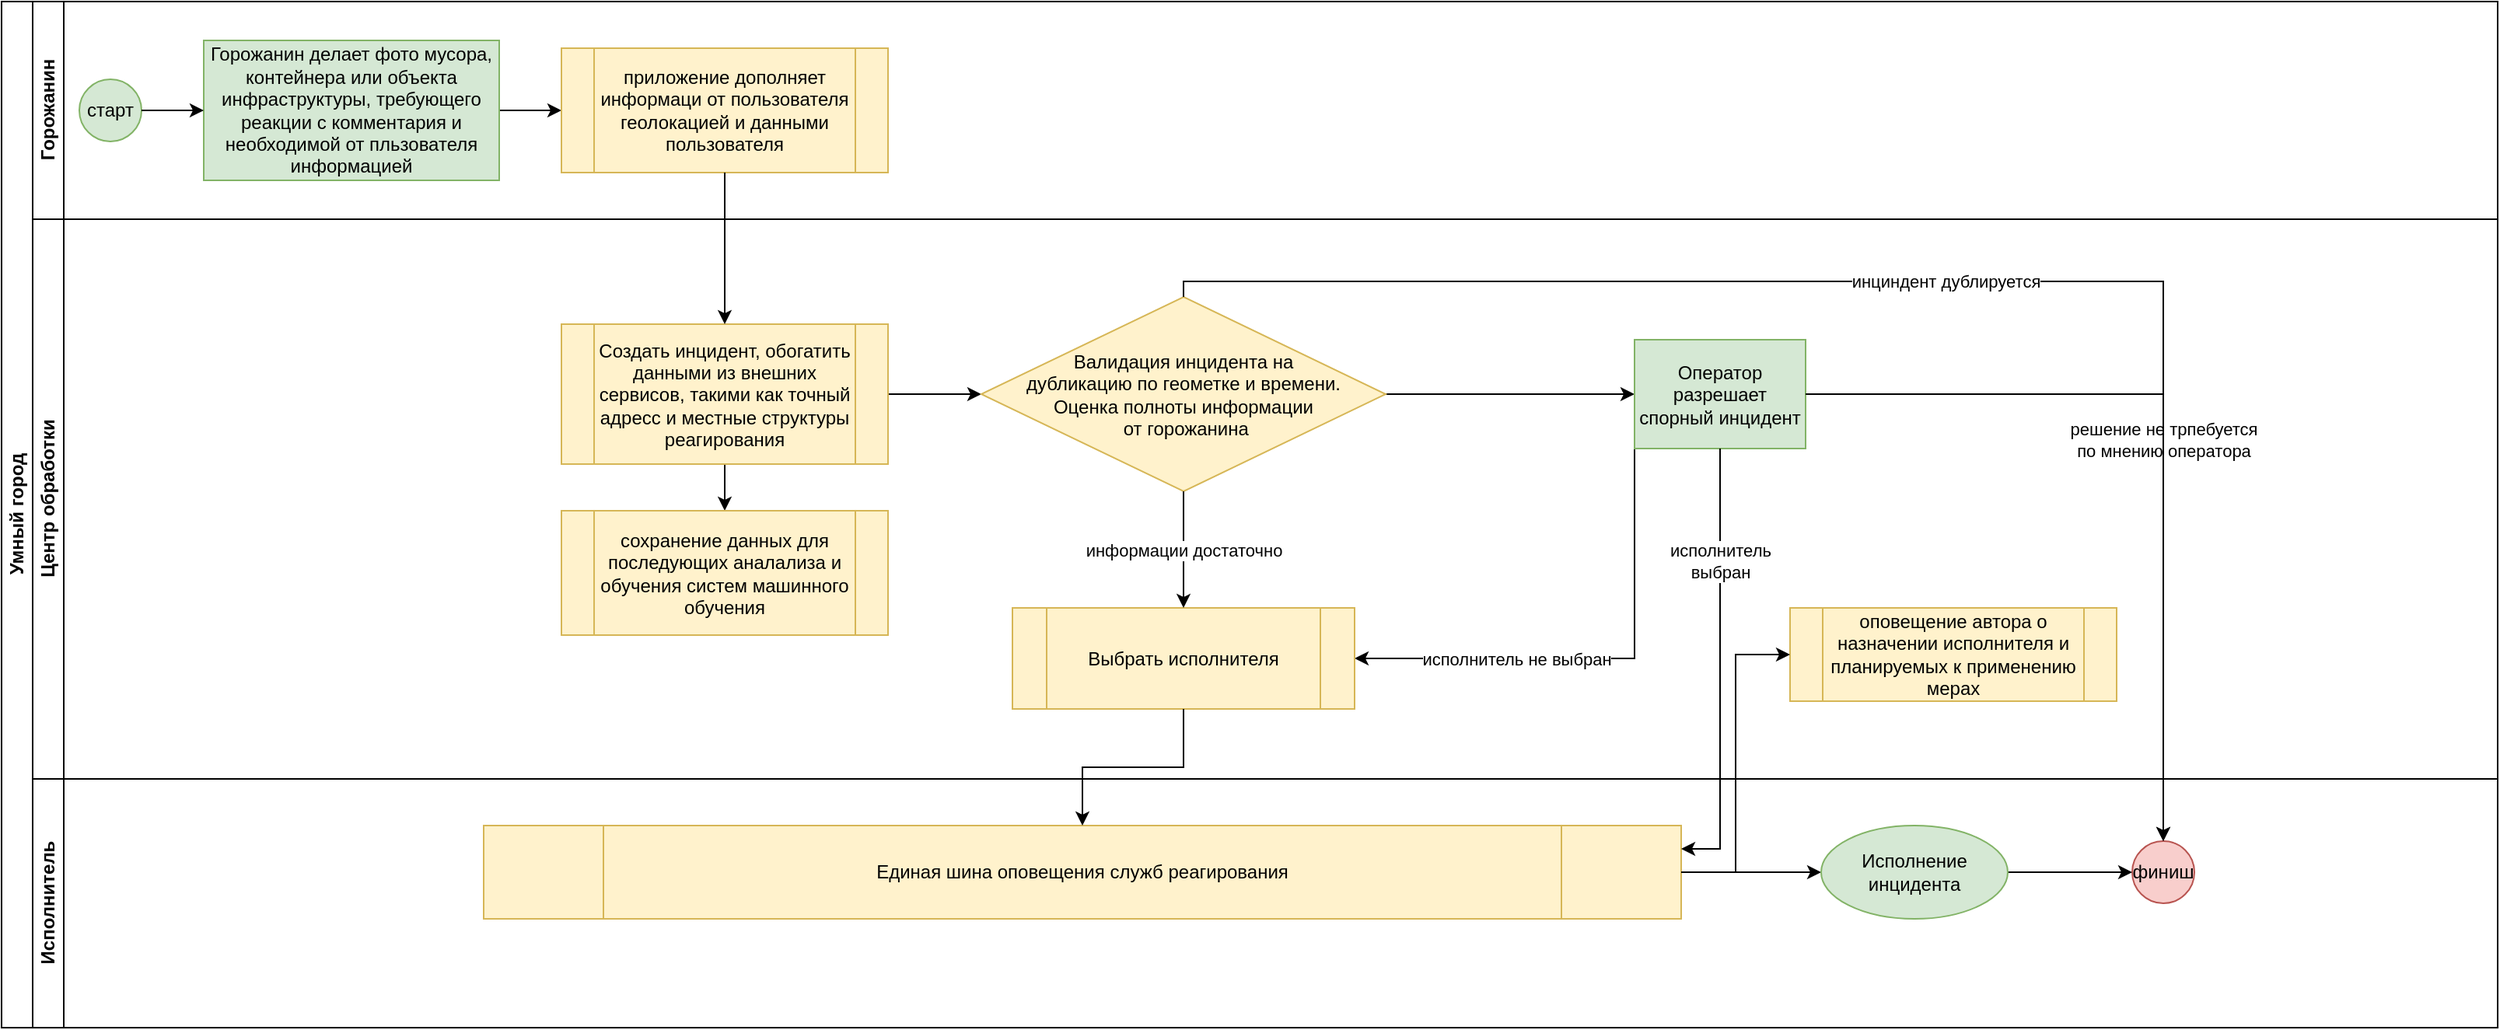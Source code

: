 <mxfile version="18.0.1" type="device" pages="2"><diagram id="prtHgNgQTEPvFCAcTncT" name="user responsibility diagram"><mxGraphModel dx="1426" dy="905" grid="1" gridSize="10" guides="1" tooltips="1" connect="1" arrows="1" fold="1" page="1" pageScale="1" pageWidth="827" pageHeight="1169" math="0" shadow="0"><root><mxCell id="0"/><mxCell id="1" parent="0"/><mxCell id="dNxyNK7c78bLwvsdeMH5-19" value="Умный город" style="swimlane;html=1;childLayout=stackLayout;resizeParent=1;resizeParentMax=0;horizontal=0;startSize=20;horizontalStack=0;" parent="1" vertex="1"><mxGeometry x="20" y="30" width="1605" height="660" as="geometry"/></mxCell><mxCell id="dNxyNK7c78bLwvsdeMH5-20" value="Горожанин" style="swimlane;html=1;startSize=20;horizontal=0;" parent="dNxyNK7c78bLwvsdeMH5-19" vertex="1"><mxGeometry x="20" width="1585" height="140" as="geometry"/></mxCell><mxCell id="dNxyNK7c78bLwvsdeMH5-23" value="старт" style="ellipse;whiteSpace=wrap;html=1;fillColor=#d5e8d4;strokeColor=#82b366;fontColor=#000000;" parent="dNxyNK7c78bLwvsdeMH5-20" vertex="1"><mxGeometry x="30" y="50" width="40" height="40" as="geometry"/></mxCell><mxCell id="9_nfN8UWUtA4xgu3yGWQ-7" value="" style="edgeStyle=orthogonalEdgeStyle;rounded=0;orthogonalLoop=1;jettySize=auto;html=1;" parent="dNxyNK7c78bLwvsdeMH5-20" source="9_nfN8UWUtA4xgu3yGWQ-4" target="9_nfN8UWUtA4xgu3yGWQ-6" edge="1"><mxGeometry relative="1" as="geometry"/></mxCell><mxCell id="9_nfN8UWUtA4xgu3yGWQ-4" value="&lt;font color=&quot;#000000&quot;&gt;Горожанин делает фото мусора, контейнера или объекта инфраструктуры, требующего реакции с комментария и необходимой от пльзователя информацией&lt;/font&gt;" style="whiteSpace=wrap;html=1;fillColor=#d5e8d4;strokeColor=#82b366;" parent="dNxyNK7c78bLwvsdeMH5-20" vertex="1"><mxGeometry x="110" y="25" width="190" height="90" as="geometry"/></mxCell><mxCell id="9_nfN8UWUtA4xgu3yGWQ-5" value="" style="edgeStyle=orthogonalEdgeStyle;rounded=0;orthogonalLoop=1;jettySize=auto;html=1;" parent="dNxyNK7c78bLwvsdeMH5-20" source="dNxyNK7c78bLwvsdeMH5-23" target="9_nfN8UWUtA4xgu3yGWQ-4" edge="1"><mxGeometry relative="1" as="geometry"/></mxCell><mxCell id="9_nfN8UWUtA4xgu3yGWQ-6" value="&lt;font color=&quot;#000000&quot;&gt;приложение дополняет информаци от пользователя геолокацией и данными пользователя&lt;/font&gt;" style="shape=process;whiteSpace=wrap;html=1;backgroundOutline=1;fillColor=#fff2cc;strokeColor=#d6b656;" parent="dNxyNK7c78bLwvsdeMH5-20" vertex="1"><mxGeometry x="340" y="30" width="210" height="80" as="geometry"/></mxCell><mxCell id="dNxyNK7c78bLwvsdeMH5-21" value="Центр обработки" style="swimlane;html=1;startSize=20;horizontal=0;" parent="dNxyNK7c78bLwvsdeMH5-19" vertex="1"><mxGeometry x="20" y="140" width="1585" height="360" as="geometry"/></mxCell><mxCell id="9_nfN8UWUtA4xgu3yGWQ-13" value="" style="edgeStyle=orthogonalEdgeStyle;rounded=0;orthogonalLoop=1;jettySize=auto;html=1;" parent="dNxyNK7c78bLwvsdeMH5-21" source="9_nfN8UWUtA4xgu3yGWQ-8" target="9_nfN8UWUtA4xgu3yGWQ-12" edge="1"><mxGeometry relative="1" as="geometry"/></mxCell><mxCell id="9_nfN8UWUtA4xgu3yGWQ-19" value="" style="edgeStyle=orthogonalEdgeStyle;rounded=0;orthogonalLoop=1;jettySize=auto;html=1;" parent="dNxyNK7c78bLwvsdeMH5-21" source="9_nfN8UWUtA4xgu3yGWQ-8" target="9_nfN8UWUtA4xgu3yGWQ-18" edge="1"><mxGeometry relative="1" as="geometry"/></mxCell><mxCell id="9_nfN8UWUtA4xgu3yGWQ-8" value="&lt;font color=&quot;#000000&quot;&gt;Создать инцидент, обогатить данными из внешних сервисов, такими как точный адресс и местные структуры реагирования&lt;/font&gt;" style="shape=process;whiteSpace=wrap;html=1;backgroundOutline=1;fillColor=#fff2cc;strokeColor=#d6b656;" parent="dNxyNK7c78bLwvsdeMH5-21" vertex="1"><mxGeometry x="340" y="67.5" width="210" height="90" as="geometry"/></mxCell><mxCell id="9_nfN8UWUtA4xgu3yGWQ-36" style="edgeStyle=orthogonalEdgeStyle;rounded=0;orthogonalLoop=1;jettySize=auto;html=1;" parent="dNxyNK7c78bLwvsdeMH5-21" source="9_nfN8UWUtA4xgu3yGWQ-12" target="9_nfN8UWUtA4xgu3yGWQ-14" edge="1"><mxGeometry relative="1" as="geometry"/></mxCell><mxCell id="9_nfN8UWUtA4xgu3yGWQ-12" value="Валидация инцидента на &lt;br&gt;дубликацию по геометке и времени. &lt;br&gt;Оценка полноты информации&lt;br&gt;&amp;nbsp;от горожанина" style="rhombus;whiteSpace=wrap;html=1;fillColor=#fff2cc;strokeColor=#d6b656;fontColor=#000000;" parent="dNxyNK7c78bLwvsdeMH5-21" vertex="1"><mxGeometry x="610" y="50" width="260" height="125" as="geometry"/></mxCell><mxCell id="58moPZ0UHYPZeYO6bHfA-1" value="исполнитель не выбран" style="edgeStyle=orthogonalEdgeStyle;rounded=0;orthogonalLoop=1;jettySize=auto;html=1;exitX=0;exitY=1;exitDx=0;exitDy=0;entryX=1;entryY=0.5;entryDx=0;entryDy=0;" edge="1" parent="dNxyNK7c78bLwvsdeMH5-21" source="9_nfN8UWUtA4xgu3yGWQ-14" target="9_nfN8UWUtA4xgu3yGWQ-20"><mxGeometry x="0.344" relative="1" as="geometry"><mxPoint as="offset"/></mxGeometry></mxCell><mxCell id="9_nfN8UWUtA4xgu3yGWQ-14" value="Оператор разрешает спорный инцидент" style="whiteSpace=wrap;html=1;fillColor=#d5e8d4;strokeColor=#82b366;fontColor=#000000;" parent="dNxyNK7c78bLwvsdeMH5-21" vertex="1"><mxGeometry x="1030" y="77.5" width="110" height="70" as="geometry"/></mxCell><mxCell id="9_nfN8UWUtA4xgu3yGWQ-18" value="сохранение данных для последующих аналализа и обучения систем машинного обучения" style="shape=process;whiteSpace=wrap;html=1;backgroundOutline=1;fillColor=#fff2cc;strokeColor=#d6b656;fontColor=#000000;" parent="dNxyNK7c78bLwvsdeMH5-21" vertex="1"><mxGeometry x="340" y="187.5" width="210" height="80" as="geometry"/></mxCell><mxCell id="9_nfN8UWUtA4xgu3yGWQ-20" value="Выбрать исполнителя" style="shape=process;whiteSpace=wrap;html=1;backgroundOutline=1;fillColor=#fff2cc;strokeColor=#d6b656;fontColor=#000000;" parent="dNxyNK7c78bLwvsdeMH5-21" vertex="1"><mxGeometry x="630" y="250" width="220" height="65" as="geometry"/></mxCell><mxCell id="9_nfN8UWUtA4xgu3yGWQ-17" value="информации достаточно" style="edgeStyle=orthogonalEdgeStyle;rounded=0;orthogonalLoop=1;jettySize=auto;html=1;" parent="dNxyNK7c78bLwvsdeMH5-21" source="9_nfN8UWUtA4xgu3yGWQ-12" target="9_nfN8UWUtA4xgu3yGWQ-20" edge="1"><mxGeometry relative="1" as="geometry"><mxPoint x="740" y="232.5" as="targetPoint"/><mxPoint as="offset"/></mxGeometry></mxCell><mxCell id="9_nfN8UWUtA4xgu3yGWQ-31" value="оповещение автора о назначении исполнителя и планируемых к применению мерах" style="shape=process;whiteSpace=wrap;html=1;backgroundOutline=1;rounded=0;shadow=0;sketch=0;fillColor=#fff2cc;strokeColor=#d6b656;fontColor=#000000;" parent="dNxyNK7c78bLwvsdeMH5-21" vertex="1"><mxGeometry x="1130" y="250" width="210" height="60" as="geometry"/></mxCell><mxCell id="dNxyNK7c78bLwvsdeMH5-22" value="Исполнитель" style="swimlane;html=1;startSize=20;horizontal=0;" parent="dNxyNK7c78bLwvsdeMH5-19" vertex="1"><mxGeometry x="20" y="500" width="1585" height="160" as="geometry"/></mxCell><mxCell id="9_nfN8UWUtA4xgu3yGWQ-2" value="финиш" style="ellipse;whiteSpace=wrap;html=1;aspect=fixed;fillColor=#f8cecc;strokeColor=#b85450;fontColor=#000000;" parent="dNxyNK7c78bLwvsdeMH5-22" vertex="1"><mxGeometry x="1350" y="40" width="40" height="40" as="geometry"/></mxCell><mxCell id="9_nfN8UWUtA4xgu3yGWQ-33" style="edgeStyle=orthogonalEdgeStyle;rounded=0;orthogonalLoop=1;jettySize=auto;html=1;" parent="dNxyNK7c78bLwvsdeMH5-22" source="9_nfN8UWUtA4xgu3yGWQ-21" target="9_nfN8UWUtA4xgu3yGWQ-23" edge="1"><mxGeometry relative="1" as="geometry"/></mxCell><mxCell id="9_nfN8UWUtA4xgu3yGWQ-21" value="Единая шина оповещения служб реагирования" style="shape=process;whiteSpace=wrap;html=1;backgroundOutline=1;fillColor=#fff2cc;strokeColor=#d6b656;fontColor=#000000;" parent="dNxyNK7c78bLwvsdeMH5-22" vertex="1"><mxGeometry x="290" y="30" width="770" height="60" as="geometry"/></mxCell><mxCell id="9_nfN8UWUtA4xgu3yGWQ-25" value="" style="edgeStyle=orthogonalEdgeStyle;rounded=0;orthogonalLoop=1;jettySize=auto;html=1;" parent="dNxyNK7c78bLwvsdeMH5-22" source="9_nfN8UWUtA4xgu3yGWQ-23" target="9_nfN8UWUtA4xgu3yGWQ-2" edge="1"><mxGeometry relative="1" as="geometry"/></mxCell><mxCell id="9_nfN8UWUtA4xgu3yGWQ-23" value="Исполнение инцидента" style="ellipse;whiteSpace=wrap;html=1;fillColor=#d5e8d4;strokeColor=#82b366;fontColor=#000000;" parent="dNxyNK7c78bLwvsdeMH5-22" vertex="1"><mxGeometry x="1150" y="30" width="120" height="60" as="geometry"/></mxCell><mxCell id="9_nfN8UWUtA4xgu3yGWQ-9" value="" style="edgeStyle=orthogonalEdgeStyle;rounded=0;orthogonalLoop=1;jettySize=auto;html=1;" parent="dNxyNK7c78bLwvsdeMH5-19" source="9_nfN8UWUtA4xgu3yGWQ-6" target="9_nfN8UWUtA4xgu3yGWQ-8" edge="1"><mxGeometry relative="1" as="geometry"/></mxCell><mxCell id="9_nfN8UWUtA4xgu3yGWQ-22" value="" style="edgeStyle=orthogonalEdgeStyle;rounded=0;orthogonalLoop=1;jettySize=auto;html=1;" parent="dNxyNK7c78bLwvsdeMH5-19" source="9_nfN8UWUtA4xgu3yGWQ-20" target="9_nfN8UWUtA4xgu3yGWQ-21" edge="1"><mxGeometry relative="1" as="geometry"/></mxCell><mxCell id="9_nfN8UWUtA4xgu3yGWQ-28" value="решение не трпебуется&lt;br&gt;по мнению оператора" style="edgeStyle=orthogonalEdgeStyle;rounded=0;orthogonalLoop=1;jettySize=auto;html=1;entryX=0.5;entryY=0;entryDx=0;entryDy=0;" parent="dNxyNK7c78bLwvsdeMH5-19" source="9_nfN8UWUtA4xgu3yGWQ-14" target="9_nfN8UWUtA4xgu3yGWQ-2" edge="1"><mxGeometry relative="1" as="geometry"><mxPoint x="1320" y="540" as="targetPoint"/></mxGeometry></mxCell><mxCell id="9_nfN8UWUtA4xgu3yGWQ-29" value="инциндент дублируется" style="edgeStyle=orthogonalEdgeStyle;rounded=0;orthogonalLoop=1;jettySize=auto;html=1;" parent="dNxyNK7c78bLwvsdeMH5-19" source="9_nfN8UWUtA4xgu3yGWQ-12" target="9_nfN8UWUtA4xgu3yGWQ-2" edge="1"><mxGeometry relative="1" as="geometry"><Array as="points"><mxPoint x="760" y="180"/><mxPoint x="1390" y="180"/></Array></mxGeometry></mxCell><mxCell id="9_nfN8UWUtA4xgu3yGWQ-24" value="" style="edgeStyle=orthogonalEdgeStyle;rounded=0;orthogonalLoop=1;jettySize=auto;html=1;exitX=1;exitY=0.5;exitDx=0;exitDy=0;entryX=0;entryY=0.5;entryDx=0;entryDy=0;" parent="dNxyNK7c78bLwvsdeMH5-19" source="9_nfN8UWUtA4xgu3yGWQ-21" target="9_nfN8UWUtA4xgu3yGWQ-31" edge="1"><mxGeometry relative="1" as="geometry"><mxPoint x="1130" y="510" as="targetPoint"/></mxGeometry></mxCell><mxCell id="58moPZ0UHYPZeYO6bHfA-2" value="исполнитель &lt;br&gt;выбран" style="edgeStyle=orthogonalEdgeStyle;rounded=0;orthogonalLoop=1;jettySize=auto;html=1;entryX=1;entryY=0.25;entryDx=0;entryDy=0;" edge="1" parent="dNxyNK7c78bLwvsdeMH5-19" source="9_nfN8UWUtA4xgu3yGWQ-14" target="9_nfN8UWUtA4xgu3yGWQ-21"><mxGeometry x="-0.487" relative="1" as="geometry"><mxPoint as="offset"/></mxGeometry></mxCell></root></mxGraphModel></diagram><diagram id="eOyZIJ8mWT1CkHo99y-y" name="Data diagram"><mxGraphModel dx="1298" dy="945" grid="1" gridSize="10" guides="1" tooltips="1" connect="1" arrows="1" fold="1" page="1" pageScale="1" pageWidth="850" pageHeight="1100" math="0" shadow="0"><root><mxCell id="2OJkK_8HGwtXBcA96vTW-0"/><mxCell id="2OJkK_8HGwtXBcA96vTW-1" parent="2OJkK_8HGwtXBcA96vTW-0"/><mxCell id="v5B6Aqoyrh1Ywv18guCz-0" value="city_case" style="shape=table;startSize=30;container=1;collapsible=1;childLayout=tableLayout;fixedRows=1;rowLines=0;fontStyle=1;align=center;resizeLast=1;" vertex="1" parent="2OJkK_8HGwtXBcA96vTW-1"><mxGeometry x="80" y="120" width="180" height="150" as="geometry"/></mxCell><mxCell id="v5B6Aqoyrh1Ywv18guCz-1" value="" style="shape=tableRow;horizontal=0;startSize=0;swimlaneHead=0;swimlaneBody=0;fillColor=none;collapsible=0;dropTarget=0;points=[[0,0.5],[1,0.5]];portConstraint=eastwest;top=0;left=0;right=0;bottom=1;" vertex="1" parent="v5B6Aqoyrh1Ywv18guCz-0"><mxGeometry y="30" width="180" height="30" as="geometry"/></mxCell><mxCell id="v5B6Aqoyrh1Ywv18guCz-2" value="PK" style="shape=partialRectangle;connectable=0;fillColor=none;top=0;left=0;bottom=0;right=0;fontStyle=1;overflow=hidden;" vertex="1" parent="v5B6Aqoyrh1Ywv18guCz-1"><mxGeometry width="30" height="30" as="geometry"><mxRectangle width="30" height="30" as="alternateBounds"/></mxGeometry></mxCell><mxCell id="v5B6Aqoyrh1Ywv18guCz-3" value="uuid" style="shape=partialRectangle;connectable=0;fillColor=none;top=0;left=0;bottom=0;right=0;align=left;spacingLeft=6;fontStyle=5;overflow=hidden;" vertex="1" parent="v5B6Aqoyrh1Ywv18guCz-1"><mxGeometry x="30" width="150" height="30" as="geometry"><mxRectangle width="150" height="30" as="alternateBounds"/></mxGeometry></mxCell><mxCell id="v5B6Aqoyrh1Ywv18guCz-4" value="" style="shape=tableRow;horizontal=0;startSize=0;swimlaneHead=0;swimlaneBody=0;fillColor=none;collapsible=0;dropTarget=0;points=[[0,0.5],[1,0.5]];portConstraint=eastwest;top=0;left=0;right=0;bottom=0;" vertex="1" parent="v5B6Aqoyrh1Ywv18guCz-0"><mxGeometry y="60" width="180" height="30" as="geometry"/></mxCell><mxCell id="v5B6Aqoyrh1Ywv18guCz-5" value="" style="shape=partialRectangle;connectable=0;fillColor=none;top=0;left=0;bottom=0;right=0;editable=1;overflow=hidden;" vertex="1" parent="v5B6Aqoyrh1Ywv18guCz-4"><mxGeometry width="30" height="30" as="geometry"><mxRectangle width="30" height="30" as="alternateBounds"/></mxGeometry></mxCell><mxCell id="v5B6Aqoyrh1Ywv18guCz-6" value="location" style="shape=partialRectangle;connectable=0;fillColor=none;top=0;left=0;bottom=0;right=0;align=left;spacingLeft=6;overflow=hidden;" vertex="1" parent="v5B6Aqoyrh1Ywv18guCz-4"><mxGeometry x="30" width="150" height="30" as="geometry"><mxRectangle width="150" height="30" as="alternateBounds"/></mxGeometry></mxCell><mxCell id="v5B6Aqoyrh1Ywv18guCz-7" value="" style="shape=tableRow;horizontal=0;startSize=0;swimlaneHead=0;swimlaneBody=0;fillColor=none;collapsible=0;dropTarget=0;points=[[0,0.5],[1,0.5]];portConstraint=eastwest;top=0;left=0;right=0;bottom=0;" vertex="1" parent="v5B6Aqoyrh1Ywv18guCz-0"><mxGeometry y="90" width="180" height="30" as="geometry"/></mxCell><mxCell id="v5B6Aqoyrh1Ywv18guCz-8" value="" style="shape=partialRectangle;connectable=0;fillColor=none;top=0;left=0;bottom=0;right=0;editable=1;overflow=hidden;" vertex="1" parent="v5B6Aqoyrh1Ywv18guCz-7"><mxGeometry width="30" height="30" as="geometry"><mxRectangle width="30" height="30" as="alternateBounds"/></mxGeometry></mxCell><mxCell id="v5B6Aqoyrh1Ywv18guCz-9" value="description" style="shape=partialRectangle;connectable=0;fillColor=none;top=0;left=0;bottom=0;right=0;align=left;spacingLeft=6;overflow=hidden;" vertex="1" parent="v5B6Aqoyrh1Ywv18guCz-7"><mxGeometry x="30" width="150" height="30" as="geometry"><mxRectangle width="150" height="30" as="alternateBounds"/></mxGeometry></mxCell><mxCell id="v5B6Aqoyrh1Ywv18guCz-10" value="" style="shape=tableRow;horizontal=0;startSize=0;swimlaneHead=0;swimlaneBody=0;fillColor=none;collapsible=0;dropTarget=0;points=[[0,0.5],[1,0.5]];portConstraint=eastwest;top=0;left=0;right=0;bottom=0;" vertex="1" parent="v5B6Aqoyrh1Ywv18guCz-0"><mxGeometry y="120" width="180" height="30" as="geometry"/></mxCell><mxCell id="v5B6Aqoyrh1Ywv18guCz-11" value="" style="shape=partialRectangle;connectable=0;fillColor=none;top=0;left=0;bottom=0;right=0;editable=1;overflow=hidden;" vertex="1" parent="v5B6Aqoyrh1Ywv18guCz-10"><mxGeometry width="30" height="30" as="geometry"><mxRectangle width="30" height="30" as="alternateBounds"/></mxGeometry></mxCell><mxCell id="v5B6Aqoyrh1Ywv18guCz-12" value="author_id" style="shape=partialRectangle;connectable=0;fillColor=none;top=0;left=0;bottom=0;right=0;align=left;spacingLeft=6;overflow=hidden;" vertex="1" parent="v5B6Aqoyrh1Ywv18guCz-10"><mxGeometry x="30" width="150" height="30" as="geometry"><mxRectangle width="150" height="30" as="alternateBounds"/></mxGeometry></mxCell><mxCell id="v5B6Aqoyrh1Ywv18guCz-33" value="Table" style="shape=table;startSize=30;container=1;collapsible=1;childLayout=tableLayout;fixedRows=1;rowLines=0;fontStyle=1;align=center;resizeLast=1;" vertex="1" parent="2OJkK_8HGwtXBcA96vTW-1"><mxGeometry x="350" y="120" width="180" height="150" as="geometry"/></mxCell><mxCell id="v5B6Aqoyrh1Ywv18guCz-34" value="" style="shape=tableRow;horizontal=0;startSize=0;swimlaneHead=0;swimlaneBody=0;fillColor=none;collapsible=0;dropTarget=0;points=[[0,0.5],[1,0.5]];portConstraint=eastwest;top=0;left=0;right=0;bottom=1;" vertex="1" parent="v5B6Aqoyrh1Ywv18guCz-33"><mxGeometry y="30" width="180" height="30" as="geometry"/></mxCell><mxCell id="v5B6Aqoyrh1Ywv18guCz-35" value="PK" style="shape=partialRectangle;connectable=0;fillColor=none;top=0;left=0;bottom=0;right=0;fontStyle=1;overflow=hidden;" vertex="1" parent="v5B6Aqoyrh1Ywv18guCz-34"><mxGeometry width="30" height="30" as="geometry"><mxRectangle width="30" height="30" as="alternateBounds"/></mxGeometry></mxCell><mxCell id="v5B6Aqoyrh1Ywv18guCz-36" value="UniqueID" style="shape=partialRectangle;connectable=0;fillColor=none;top=0;left=0;bottom=0;right=0;align=left;spacingLeft=6;fontStyle=5;overflow=hidden;" vertex="1" parent="v5B6Aqoyrh1Ywv18guCz-34"><mxGeometry x="30" width="150" height="30" as="geometry"><mxRectangle width="150" height="30" as="alternateBounds"/></mxGeometry></mxCell><mxCell id="v5B6Aqoyrh1Ywv18guCz-37" value="" style="shape=tableRow;horizontal=0;startSize=0;swimlaneHead=0;swimlaneBody=0;fillColor=none;collapsible=0;dropTarget=0;points=[[0,0.5],[1,0.5]];portConstraint=eastwest;top=0;left=0;right=0;bottom=0;" vertex="1" parent="v5B6Aqoyrh1Ywv18guCz-33"><mxGeometry y="60" width="180" height="30" as="geometry"/></mxCell><mxCell id="v5B6Aqoyrh1Ywv18guCz-38" value="" style="shape=partialRectangle;connectable=0;fillColor=none;top=0;left=0;bottom=0;right=0;editable=1;overflow=hidden;" vertex="1" parent="v5B6Aqoyrh1Ywv18guCz-37"><mxGeometry width="30" height="30" as="geometry"><mxRectangle width="30" height="30" as="alternateBounds"/></mxGeometry></mxCell><mxCell id="v5B6Aqoyrh1Ywv18guCz-39" value="" style="shape=partialRectangle;connectable=0;fillColor=none;top=0;left=0;bottom=0;right=0;align=left;spacingLeft=6;overflow=hidden;" vertex="1" parent="v5B6Aqoyrh1Ywv18guCz-37"><mxGeometry x="30" width="150" height="30" as="geometry"><mxRectangle width="150" height="30" as="alternateBounds"/></mxGeometry></mxCell><mxCell id="v5B6Aqoyrh1Ywv18guCz-40" value="" style="shape=tableRow;horizontal=0;startSize=0;swimlaneHead=0;swimlaneBody=0;fillColor=none;collapsible=0;dropTarget=0;points=[[0,0.5],[1,0.5]];portConstraint=eastwest;top=0;left=0;right=0;bottom=0;" vertex="1" parent="v5B6Aqoyrh1Ywv18guCz-33"><mxGeometry y="90" width="180" height="30" as="geometry"/></mxCell><mxCell id="v5B6Aqoyrh1Ywv18guCz-41" value="" style="shape=partialRectangle;connectable=0;fillColor=none;top=0;left=0;bottom=0;right=0;editable=1;overflow=hidden;" vertex="1" parent="v5B6Aqoyrh1Ywv18guCz-40"><mxGeometry width="30" height="30" as="geometry"><mxRectangle width="30" height="30" as="alternateBounds"/></mxGeometry></mxCell><mxCell id="v5B6Aqoyrh1Ywv18guCz-42" value="" style="shape=partialRectangle;connectable=0;fillColor=none;top=0;left=0;bottom=0;right=0;align=left;spacingLeft=6;overflow=hidden;" vertex="1" parent="v5B6Aqoyrh1Ywv18guCz-40"><mxGeometry x="30" width="150" height="30" as="geometry"><mxRectangle width="150" height="30" as="alternateBounds"/></mxGeometry></mxCell><mxCell id="v5B6Aqoyrh1Ywv18guCz-43" value="" style="shape=tableRow;horizontal=0;startSize=0;swimlaneHead=0;swimlaneBody=0;fillColor=none;collapsible=0;dropTarget=0;points=[[0,0.5],[1,0.5]];portConstraint=eastwest;top=0;left=0;right=0;bottom=0;" vertex="1" parent="v5B6Aqoyrh1Ywv18guCz-33"><mxGeometry y="120" width="180" height="30" as="geometry"/></mxCell><mxCell id="v5B6Aqoyrh1Ywv18guCz-44" value="" style="shape=partialRectangle;connectable=0;fillColor=none;top=0;left=0;bottom=0;right=0;editable=1;overflow=hidden;" vertex="1" parent="v5B6Aqoyrh1Ywv18guCz-43"><mxGeometry width="30" height="30" as="geometry"><mxRectangle width="30" height="30" as="alternateBounds"/></mxGeometry></mxCell><mxCell id="v5B6Aqoyrh1Ywv18guCz-45" value="" style="shape=partialRectangle;connectable=0;fillColor=none;top=0;left=0;bottom=0;right=0;align=left;spacingLeft=6;overflow=hidden;" vertex="1" parent="v5B6Aqoyrh1Ywv18guCz-43"><mxGeometry x="30" width="150" height="30" as="geometry"><mxRectangle width="150" height="30" as="alternateBounds"/></mxGeometry></mxCell></root></mxGraphModel></diagram></mxfile>
